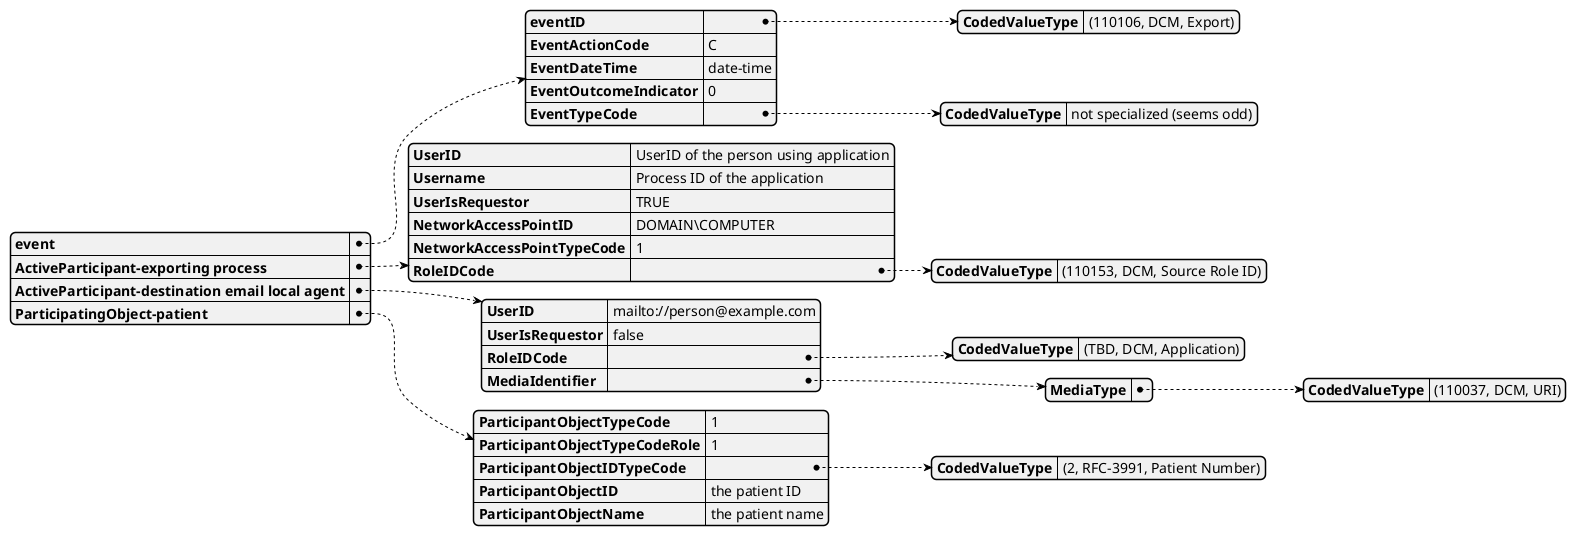 
@startjson
{
	"event": {
	   "eventID" : {"CodedValueType" : "(110106, DCM, Export)"},
	   "EventActionCode": "C",
	   "EventDateTime" : "date-time",
	   "EventOutcomeIndicator": "0",
	   "EventTypeCode" : {
	   	"CodedValueType" : "not specialized (seems odd)"
		}
	   },
	"ActiveParticipant-exporting process" : {
	   "UserID" : "UserID of the person using application",
	   "Username" : "Process ID of the application",
	   "UserIsRequestor" : "TRUE",
	   "NetworkAccessPointID" : "DOMAIN\\COMPUTER",
	   "NetworkAccessPointTypeCode" : "1",
	   "RoleIDCode" : {
	   	"CodedValueType" : "(110153, DCM, Source Role ID)"
		}
	   },
	"ActiveParticipant-destination email local agent" : {
	   "UserID" : "mailto://person@example.com",
	   "UserIsRequestor" : "false",
	   "RoleIDCode" : {
	   	"CodedValueType" : "(TBD, DCM, Application)"
		},
	   "MediaIdentifier" : {
	      "MediaType" : {
	        "CodedValueType" : "(110037, DCM, URI)"
		}
	     }
	   },
	"ParticipatingObject-patient" : {
	    "ParticipantObjectTypeCode" : 1,
	    "ParticipantObjectTypeCodeRole" : 1,
	    "ParticipantObjectIDTypeCode" : {
	        "CodedValueType" : "(2, RFC-3991, Patient Number)"
	        },
	    "ParticipantObjectID" : "the patient ID",
	    "ParticipantObjectName" : "the patient name"
	   }
}
@endjson


	   
